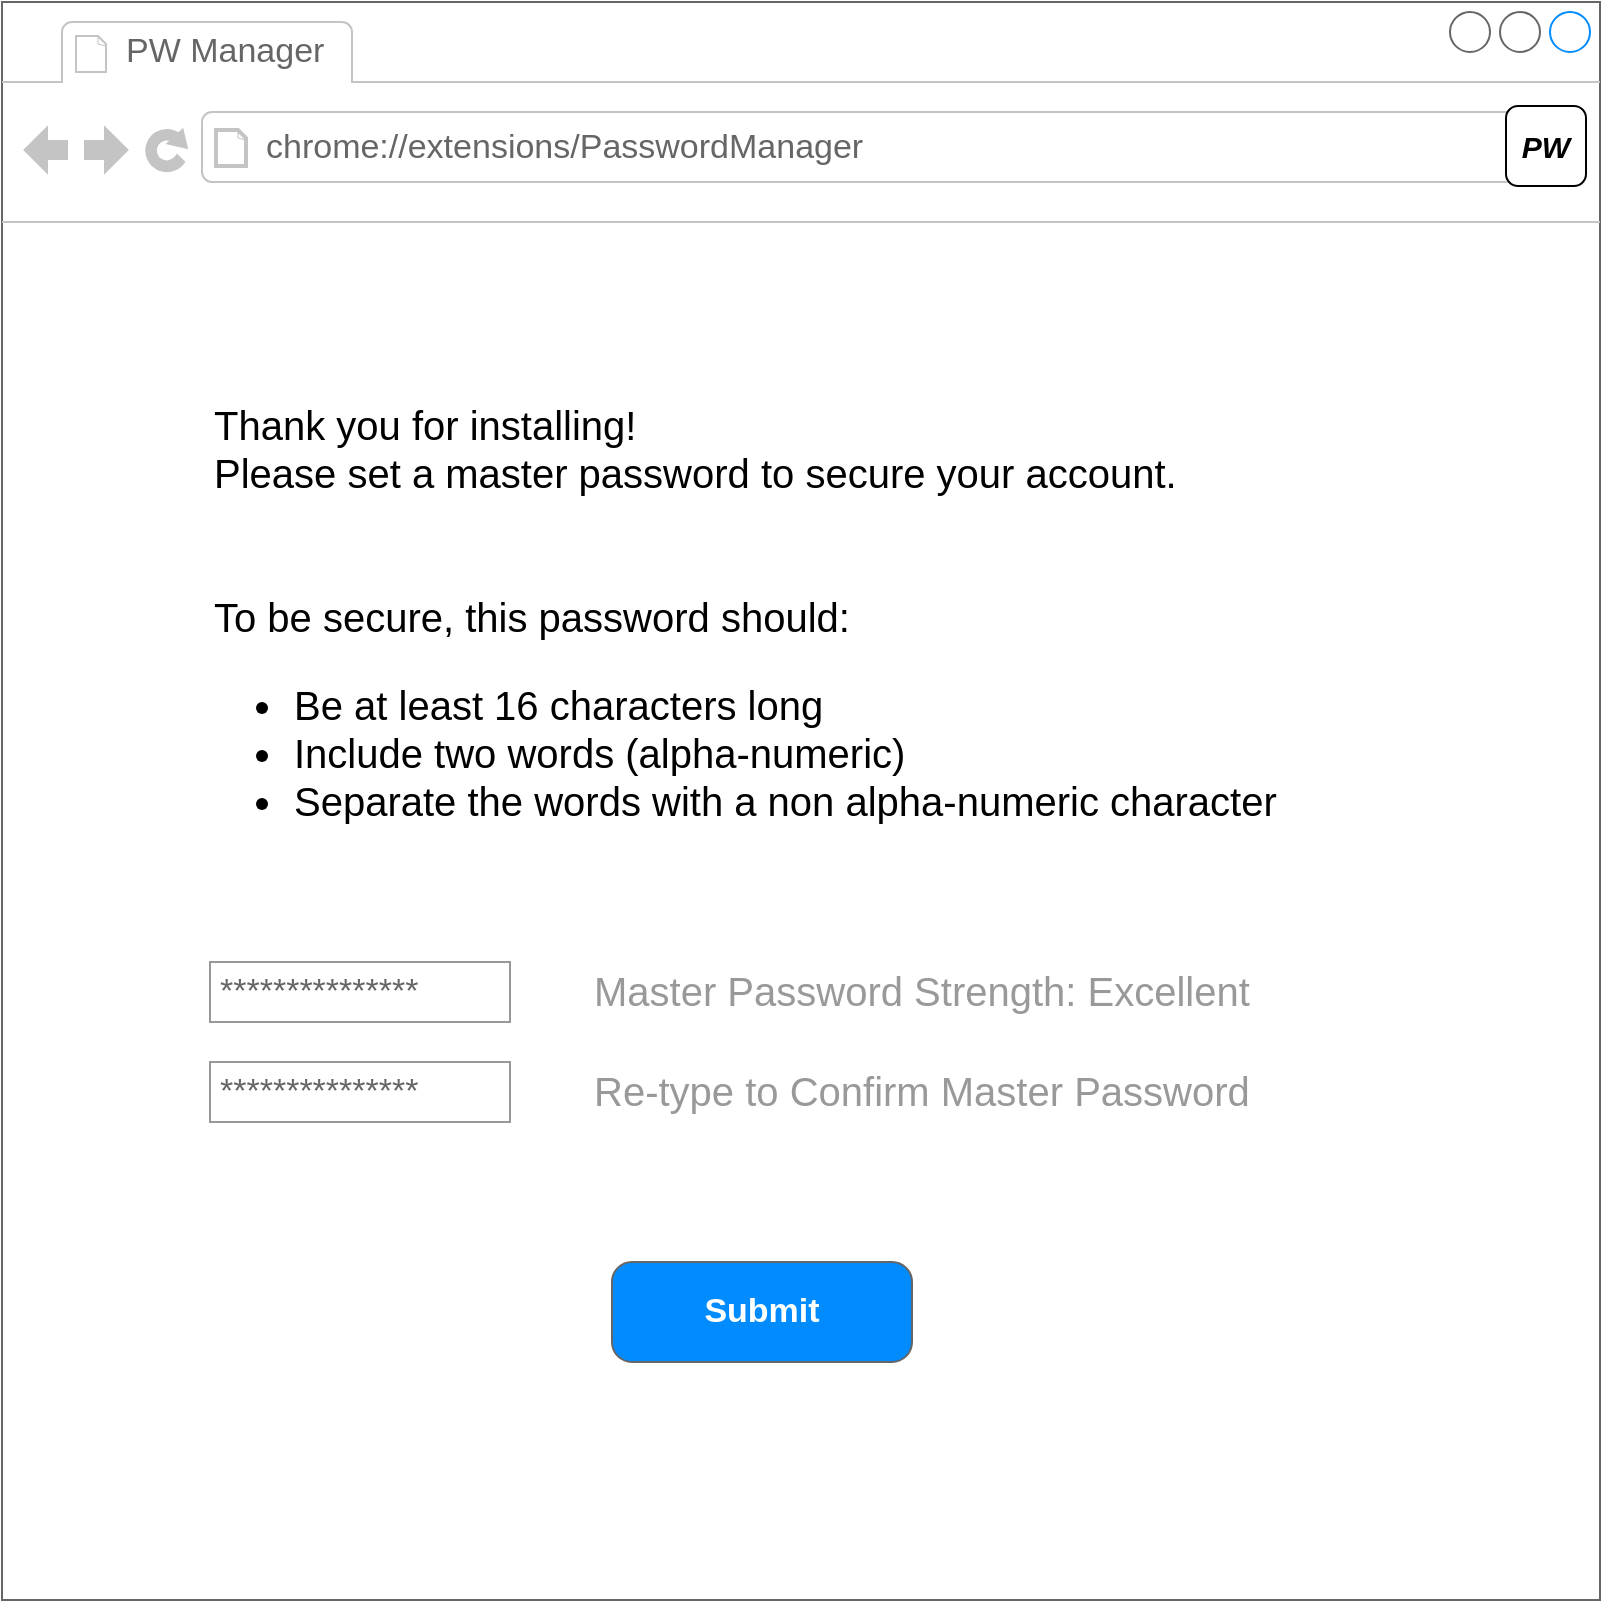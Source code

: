<mxfile version="12.1.1" type="google" pages="3"><diagram id="Dqh8MbaD-5CA5BLXNFEf" name="MasterPWEntry"><mxGraphModel dx="1355" dy="753" grid="1" gridSize="10" guides="1" tooltips="1" connect="1" arrows="1" fold="1" page="1" pageScale="1" pageWidth="800" pageHeight="800" math="0" shadow="0"><root><mxCell id="0"/><mxCell id="1" parent="0"/><mxCell id="EeE7V8Tcp4ZtYKF28UwV-1" value="" style="strokeWidth=1;shadow=0;dashed=0;align=center;html=1;shape=mxgraph.mockup.containers.browserWindow;rSize=0;fillColor=#ffffff;strokeColor=#666666;strokeColor2=#008cff;strokeColor3=#c4c4c4;mainText=,;recursiveResize=0;movable=1;resizable=1;rotatable=1;deletable=1;editable=1;connectable=1;" parent="1" vertex="1"><mxGeometry width="799" height="799" as="geometry"/></mxCell><mxCell id="EeE7V8Tcp4ZtYKF28UwV-2" value="PW Manager" style="strokeWidth=1;shadow=0;dashed=0;align=center;html=1;shape=mxgraph.mockup.containers.anchor;fontSize=17;fontColor=#666666;align=left;" parent="EeE7V8Tcp4ZtYKF28UwV-1" vertex="1"><mxGeometry x="60" y="12" width="110" height="26" as="geometry"/></mxCell><mxCell id="EeE7V8Tcp4ZtYKF28UwV-3" value="chrome://extensions/PasswordManager" style="strokeWidth=1;shadow=0;dashed=0;align=center;html=1;shape=mxgraph.mockup.containers.anchor;rSize=0;fontSize=17;fontColor=#666666;align=left;" parent="EeE7V8Tcp4ZtYKF28UwV-1" vertex="1"><mxGeometry x="130" y="60" width="250" height="26" as="geometry"/></mxCell><mxCell id="pi02jni7WT9DNJgGGHc1-2" value="&lt;div style=&quot;font-size: 20px&quot; align=&quot;left&quot;&gt;Thank you for installing!&lt;/div&gt;&lt;div style=&quot;font-size: 20px&quot; align=&quot;left&quot;&gt;Please set a master password to secure your account.&lt;/div&gt;&lt;div&gt;&lt;br&gt;&lt;/div&gt;&lt;div&gt;&lt;br&gt;&lt;/div&gt;&lt;div&gt;&lt;div&gt;To be secure, this password should:&lt;/div&gt;&lt;div&gt;&lt;ul&gt;&lt;li&gt;Be at least 16 characters long&lt;/li&gt;&lt;li&gt;Include two words (alpha-numeric)&lt;br&gt;&lt;/li&gt;&lt;li&gt;Separate the words with a non alpha-numeric character&lt;br&gt;&lt;/li&gt;&lt;/ul&gt;&lt;/div&gt;&lt;/div&gt;" style="text;html=1;strokeColor=none;fillColor=none;align=left;verticalAlign=middle;whiteSpace=wrap;rounded=0;fontSize=20;" parent="EeE7V8Tcp4ZtYKF28UwV-1" vertex="1"><mxGeometry x="104" y="190" width="590" height="250" as="geometry"/></mxCell><mxCell id="pi02jni7WT9DNJgGGHc1-6" value="***************" style="strokeWidth=1;shadow=0;dashed=0;align=center;html=1;shape=mxgraph.mockup.forms.pwField;strokeColor=#999999;mainText=;align=left;fillColor=#ffffff;fontColor=#666666;fontSize=17;spacingLeft=3;" parent="EeE7V8Tcp4ZtYKF28UwV-1" vertex="1"><mxGeometry x="104" y="480" width="150" height="30" as="geometry"/></mxCell><mxCell id="pi02jni7WT9DNJgGGHc1-7" value="***************" style="strokeWidth=1;shadow=0;dashed=0;align=center;html=1;shape=mxgraph.mockup.forms.pwField;strokeColor=#999999;mainText=;align=left;fillColor=#ffffff;fontColor=#666666;fontSize=17;spacingLeft=3;" parent="EeE7V8Tcp4ZtYKF28UwV-1" vertex="1"><mxGeometry x="104" y="530" width="150" height="30" as="geometry"/></mxCell><mxCell id="pi02jni7WT9DNJgGGHc1-8" value="&lt;font color=&quot;#999999&quot;&gt;Master Password Strength: Excellent&lt;br&gt;&lt;/font&gt;" style="text;html=1;resizable=0;points=[];autosize=1;align=left;verticalAlign=top;spacingTop=-4;fontSize=20;" parent="EeE7V8Tcp4ZtYKF28UwV-1" vertex="1"><mxGeometry x="294" y="480" width="340" height="30" as="geometry"/></mxCell><mxCell id="pi02jni7WT9DNJgGGHc1-9" value="&lt;font color=&quot;#999999&quot;&gt;Re-type to Confirm Master Password&lt;br&gt;&lt;/font&gt;" style="text;html=1;resizable=0;points=[];autosize=1;align=left;verticalAlign=top;spacingTop=-4;fontSize=20;" parent="EeE7V8Tcp4ZtYKF28UwV-1" vertex="1"><mxGeometry x="294" y="530" width="340" height="30" as="geometry"/></mxCell><mxCell id="pi02jni7WT9DNJgGGHc1-10" value="Submit" style="strokeWidth=1;shadow=0;dashed=0;align=center;html=1;shape=mxgraph.mockup.buttons.button;strokeColor=#666666;fontColor=#ffffff;mainText=;buttonStyle=round;fontSize=17;fontStyle=1;fillColor=#008cff;whiteSpace=wrap;" parent="EeE7V8Tcp4ZtYKF28UwV-1" vertex="1"><mxGeometry x="305" y="630" width="150" height="50" as="geometry"/></mxCell><mxCell id="pi02jni7WT9DNJgGGHc1-1" value="&lt;font style=&quot;font-size: 15px;&quot;&gt;&lt;i style=&quot;font-size: 15px;&quot;&gt;&lt;b style=&quot;font-size: 15px;&quot;&gt;PW&lt;/b&gt;&lt;/i&gt;&lt;/font&gt;" style="rounded=1;whiteSpace=wrap;html=1;labelPosition=center;verticalLabelPosition=middle;align=center;verticalAlign=middle;fontSize=15;" parent="1" vertex="1"><mxGeometry x="752" y="52" width="40" height="40" as="geometry"/></mxCell></root></mxGraphModel></diagram><diagram name="WeakPW" id="yVLTDCjdqjNAnI58JseK"><mxGraphModel dx="1355" dy="753" grid="1" gridSize="10" guides="1" tooltips="1" connect="1" arrows="1" fold="1" page="1" pageScale="1" pageWidth="800" pageHeight="800" math="0" shadow="0"><root><mxCell id="-V9_Ksyb39d786wIM8D2-0"/><mxCell id="-V9_Ksyb39d786wIM8D2-1" parent="-V9_Ksyb39d786wIM8D2-0"/><mxCell id="-V9_Ksyb39d786wIM8D2-2" value="" style="strokeWidth=1;shadow=0;dashed=0;align=center;html=1;shape=mxgraph.mockup.containers.browserWindow;rSize=0;fillColor=#ffffff;strokeColor=#666666;strokeColor2=#008cff;strokeColor3=#c4c4c4;mainText=,;recursiveResize=0;movable=0;resizable=0;rotatable=0;deletable=0;editable=0;connectable=0;" parent="-V9_Ksyb39d786wIM8D2-1" vertex="1"><mxGeometry width="799" height="799" as="geometry"/></mxCell><mxCell id="-V9_Ksyb39d786wIM8D2-3" value="PW Manager" style="strokeWidth=1;shadow=0;dashed=0;align=center;html=1;shape=mxgraph.mockup.containers.anchor;fontSize=17;fontColor=#666666;align=left;" parent="-V9_Ksyb39d786wIM8D2-2" vertex="1"><mxGeometry x="60" y="12" width="110" height="26" as="geometry"/></mxCell><mxCell id="-V9_Ksyb39d786wIM8D2-4" value="chrome://extensions/PasswordManager" style="strokeWidth=1;shadow=0;dashed=0;align=center;html=1;shape=mxgraph.mockup.containers.anchor;rSize=0;fontSize=17;fontColor=#666666;align=left;" parent="-V9_Ksyb39d786wIM8D2-2" vertex="1"><mxGeometry x="130" y="60" width="250" height="26" as="geometry"/></mxCell><mxCell id="-V9_Ksyb39d786wIM8D2-5" value="&lt;div style=&quot;font-size: 20px&quot; align=&quot;left&quot;&gt;Thank you for installing!&lt;/div&gt;&lt;div style=&quot;font-size: 20px&quot; align=&quot;left&quot;&gt;Please set a master password to secure your account.&lt;/div&gt;&lt;div&gt;&lt;br&gt;&lt;/div&gt;&lt;div&gt;&lt;br&gt;&lt;/div&gt;&lt;div&gt;&lt;div&gt;To be secure, this password should:&lt;/div&gt;&lt;div&gt;&lt;ul&gt;&lt;li&gt;Be at least 16 characters long&lt;/li&gt;&lt;li&gt;Include two words (alpha-numeric)&lt;br&gt;&lt;/li&gt;&lt;li&gt;Separate the words with a non alpha-numeric character&lt;/li&gt;&lt;/ul&gt;&lt;/div&gt;&lt;/div&gt;" style="text;html=1;strokeColor=none;fillColor=none;align=left;verticalAlign=middle;whiteSpace=wrap;rounded=0;fontSize=20;" parent="-V9_Ksyb39d786wIM8D2-2" vertex="1"><mxGeometry x="104" y="190" width="590" height="250" as="geometry"/></mxCell><mxCell id="-V9_Ksyb39d786wIM8D2-6" value="***************" style="strokeWidth=1;shadow=0;dashed=0;align=center;html=1;shape=mxgraph.mockup.forms.pwField;strokeColor=#999999;mainText=;align=left;fillColor=#ffffff;fontColor=#666666;fontSize=17;spacingLeft=3;" parent="-V9_Ksyb39d786wIM8D2-2" vertex="1"><mxGeometry x="104" y="480" width="150" height="30" as="geometry"/></mxCell><mxCell id="-V9_Ksyb39d786wIM8D2-7" value="*****" style="strokeWidth=1;shadow=0;dashed=0;align=center;html=1;shape=mxgraph.mockup.forms.pwField;strokeColor=#999999;mainText=;align=left;fillColor=#ffffff;fontColor=#666666;fontSize=17;spacingLeft=3;" parent="-V9_Ksyb39d786wIM8D2-2" vertex="1"><mxGeometry x="104" y="530" width="150" height="30" as="geometry"/></mxCell><mxCell id="-V9_Ksyb39d786wIM8D2-8" value="&lt;font color=&quot;#999999&quot;&gt;Master Password Strength: Poor&lt;br&gt;&lt;/font&gt;" style="text;html=1;resizable=0;points=[];autosize=1;align=left;verticalAlign=top;spacingTop=-4;fontSize=20;" parent="-V9_Ksyb39d786wIM8D2-2" vertex="1"><mxGeometry x="294" y="480" width="300" height="30" as="geometry"/></mxCell><mxCell id="-V9_Ksyb39d786wIM8D2-9" value="&lt;div&gt;&lt;font color=&quot;#999999&quot;&gt;The password you have chosen is weak&lt;/font&gt;&lt;/div&gt;&lt;div&gt;&lt;font color=&quot;#999999&quot;&gt;and could be broken. Please choose another.&lt;br&gt;&lt;/font&gt;&lt;/div&gt;" style="text;html=1;resizable=0;points=[];autosize=1;align=left;verticalAlign=top;spacingTop=-4;fontSize=20;" parent="-V9_Ksyb39d786wIM8D2-2" vertex="1"><mxGeometry x="294" y="530" width="420" height="50" as="geometry"/></mxCell><mxCell id="-V9_Ksyb39d786wIM8D2-10" value="X" style="strokeWidth=1;shadow=0;dashed=0;align=center;html=1;shape=mxgraph.mockup.buttons.button;strokeColor=#666666;fontColor=#ffffff;mainText=;buttonStyle=round;fontSize=17;fontStyle=1;fillColor=#999999;whiteSpace=wrap;" parent="-V9_Ksyb39d786wIM8D2-2" vertex="1"><mxGeometry x="305" y="630" width="150" height="50" as="geometry"/></mxCell><mxCell id="-V9_Ksyb39d786wIM8D2-11" value="&lt;font style=&quot;font-size: 15px;&quot;&gt;&lt;i style=&quot;font-size: 15px;&quot;&gt;&lt;b style=&quot;font-size: 15px;&quot;&gt;PW&lt;/b&gt;&lt;/i&gt;&lt;/font&gt;" style="rounded=1;whiteSpace=wrap;html=1;labelPosition=center;verticalLabelPosition=middle;align=center;verticalAlign=middle;fontSize=15;" parent="-V9_Ksyb39d786wIM8D2-1" vertex="1"><mxGeometry x="752" y="52" width="40" height="40" as="geometry"/></mxCell></root></mxGraphModel></diagram><diagram name="ChangePW" id="xd1X_DkT2cRIuOsyD7O3"><mxGraphModel dx="1355" dy="753" grid="1" gridSize="10" guides="1" tooltips="1" connect="1" arrows="1" fold="1" page="1" pageScale="1" pageWidth="800" pageHeight="800" math="0" shadow="0"><root><mxCell id="JxhBj56O5aKFcQT8S25Q-0"/><mxCell id="JxhBj56O5aKFcQT8S25Q-1" parent="JxhBj56O5aKFcQT8S25Q-0"/><mxCell id="JxhBj56O5aKFcQT8S25Q-2" value="" style="strokeWidth=1;shadow=0;dashed=0;align=center;html=1;shape=mxgraph.mockup.containers.browserWindow;rSize=0;fillColor=#ffffff;strokeColor=#666666;strokeColor2=#008cff;strokeColor3=#c4c4c4;mainText=,;recursiveResize=0;movable=0;resizable=0;rotatable=0;deletable=0;editable=0;connectable=0;" vertex="1" parent="JxhBj56O5aKFcQT8S25Q-1"><mxGeometry width="799" height="799" as="geometry"/></mxCell><mxCell id="JxhBj56O5aKFcQT8S25Q-3" value="PW Manager" style="strokeWidth=1;shadow=0;dashed=0;align=center;html=1;shape=mxgraph.mockup.containers.anchor;fontSize=17;fontColor=#666666;align=left;" vertex="1" parent="JxhBj56O5aKFcQT8S25Q-2"><mxGeometry x="60" y="12" width="110" height="26" as="geometry"/></mxCell><mxCell id="JxhBj56O5aKFcQT8S25Q-4" value="chrome://extensions/PasswordManager/Modify" style="strokeWidth=1;shadow=0;dashed=0;align=center;html=1;shape=mxgraph.mockup.containers.anchor;rSize=0;fontSize=17;fontColor=#666666;align=left;" vertex="1" parent="JxhBj56O5aKFcQT8S25Q-2"><mxGeometry x="130" y="60" width="250" height="26" as="geometry"/></mxCell><mxCell id="JxhBj56O5aKFcQT8S25Q-5" value="Manually Alter Stored Passwords" style="text;html=1;strokeColor=none;fillColor=none;align=left;verticalAlign=middle;whiteSpace=wrap;rounded=0;fontSize=20;" vertex="1" parent="JxhBj56O5aKFcQT8S25Q-2"><mxGeometry x="104" y="190" width="590" height="50" as="geometry"/></mxCell><mxCell id="JxhBj56O5aKFcQT8S25Q-6" value="***************" style="strokeWidth=1;shadow=0;dashed=0;align=center;html=1;shape=mxgraph.mockup.forms.pwField;strokeColor=#999999;mainText=;align=left;fillColor=#ffffff;fontColor=#666666;fontSize=17;spacingLeft=3;" vertex="1" parent="JxhBj56O5aKFcQT8S25Q-2"><mxGeometry x="294" y="280" width="150" height="30" as="geometry"/></mxCell><mxCell id="JxhBj56O5aKFcQT8S25Q-7" value="alice.bob@dal.ca" style="strokeWidth=1;shadow=0;dashed=0;align=center;html=1;shape=mxgraph.mockup.forms.pwField;strokeColor=#999999;mainText=;align=left;fillColor=#ffffff;fontColor=#666666;fontSize=14;spacingLeft=3;" vertex="1" parent="JxhBj56O5aKFcQT8S25Q-2"><mxGeometry x="104" y="280" width="150" height="30" as="geometry"/></mxCell><mxCell id="JxhBj56O5aKFcQT8S25Q-8" value="Social.media" style="text;html=1;resizable=0;points=[];autosize=1;align=left;verticalAlign=top;spacingTop=-4;fontSize=14;fontColor=#999999;" vertex="1" parent="JxhBj56O5aKFcQT8S25Q-2"><mxGeometry x="104" y="250" width="100" height="20" as="geometry"/></mxCell><mxCell id="JxhBj56O5aKFcQT8S25Q-12" value="***************" style="strokeWidth=1;shadow=0;dashed=0;align=center;html=1;shape=mxgraph.mockup.forms.pwField;strokeColor=#999999;mainText=;align=left;fillColor=#ffffff;fontColor=#666666;fontSize=17;spacingLeft=3;" vertex="1" parent="JxhBj56O5aKFcQT8S25Q-2"><mxGeometry x="294" y="330" width="150" height="30" as="geometry"/></mxCell><mxCell id="JxhBj56O5aKFcQT8S25Q-13" value="alice.b@gmail.com" style="strokeWidth=1;shadow=0;dashed=0;align=center;html=1;shape=mxgraph.mockup.forms.pwField;strokeColor=#999999;mainText=;align=left;fillColor=#ffffff;fontColor=#666666;fontSize=14;spacingLeft=3;" vertex="1" parent="JxhBj56O5aKFcQT8S25Q-2"><mxGeometry x="104" y="330" width="150" height="30" as="geometry"/></mxCell><mxCell id="JxhBj56O5aKFcQT8S25Q-14" value="***************" style="strokeWidth=1;shadow=0;dashed=0;align=center;html=1;shape=mxgraph.mockup.forms.pwField;strokeColor=#999999;mainText=;align=left;fillColor=#ffffff;fontColor=#666666;fontSize=17;spacingLeft=3;" vertex="1" parent="JxhBj56O5aKFcQT8S25Q-2"><mxGeometry x="294" y="380" width="150" height="30" as="geometry"/></mxCell><mxCell id="JxhBj56O5aKFcQT8S25Q-15" value="alice_bob@hotmail.co" style="strokeWidth=1;shadow=0;dashed=0;align=center;html=1;shape=mxgraph.mockup.forms.pwField;strokeColor=#999999;mainText=;align=left;fillColor=#ffffff;fontColor=#666666;fontSize=14;spacingLeft=3;" vertex="1" parent="JxhBj56O5aKFcQT8S25Q-2"><mxGeometry x="104" y="380" width="150" height="30" as="geometry"/></mxCell><mxCell id="H-HvU9oAYjPCUJnoVxCq-2" value="***************" style="strokeWidth=1;shadow=0;dashed=0;align=center;html=1;shape=mxgraph.mockup.forms.pwField;strokeColor=#999999;mainText=;align=left;fillColor=#ffffff;fontColor=#666666;fontSize=17;spacingLeft=3;" vertex="1" parent="JxhBj56O5aKFcQT8S25Q-2"><mxGeometry x="294" y="450" width="150" height="30" as="geometry"/></mxCell><mxCell id="H-HvU9oAYjPCUJnoVxCq-3" value="alice.bob@dal.ca" style="strokeWidth=1;shadow=0;dashed=0;align=center;html=1;shape=mxgraph.mockup.forms.pwField;strokeColor=#999999;mainText=;align=left;fillColor=#ffffff;fontColor=#666666;fontSize=14;spacingLeft=3;" vertex="1" parent="JxhBj56O5aKFcQT8S25Q-2"><mxGeometry x="104" y="450" width="150" height="30" as="geometry"/></mxCell><mxCell id="H-HvU9oAYjPCUJnoVxCq-4" value="Dal.ca" style="text;html=1;resizable=0;points=[];autosize=1;align=left;verticalAlign=top;spacingTop=-4;fontSize=14;fontColor=#999999;" vertex="1" parent="JxhBj56O5aKFcQT8S25Q-2"><mxGeometry x="104" y="420" width="60" height="20" as="geometry"/></mxCell><mxCell id="H-HvU9oAYjPCUJnoVxCq-5" value="***************" style="strokeWidth=1;shadow=0;dashed=0;align=center;html=1;shape=mxgraph.mockup.forms.pwField;strokeColor=#999999;mainText=;align=left;fillColor=#ffffff;fontColor=#666666;fontSize=17;spacingLeft=3;" vertex="1" parent="JxhBj56O5aKFcQT8S25Q-2"><mxGeometry x="294" y="520" width="150" height="30" as="geometry"/></mxCell><mxCell id="H-HvU9oAYjPCUJnoVxCq-6" value="alice.bob@dal.ca" style="strokeWidth=1;shadow=0;dashed=0;align=center;html=1;shape=mxgraph.mockup.forms.pwField;strokeColor=#999999;mainText=;align=left;fillColor=#ffffff;fontColor=#666666;fontSize=14;spacingLeft=3;" vertex="1" parent="JxhBj56O5aKFcQT8S25Q-2"><mxGeometry x="104" y="520" width="150" height="30" as="geometry"/></mxCell><mxCell id="H-HvU9oAYjPCUJnoVxCq-7" value="Brightspace.com" style="text;html=1;resizable=0;points=[];autosize=1;align=left;verticalAlign=top;spacingTop=-4;fontSize=14;fontColor=#999999;" vertex="1" parent="JxhBj56O5aKFcQT8S25Q-2"><mxGeometry x="104" y="490" width="120" height="20" as="geometry"/></mxCell><mxCell id="H-HvU9oAYjPCUJnoVxCq-8" value="Options" style="strokeWidth=1;shadow=0;dashed=0;align=center;html=1;shape=mxgraph.mockup.buttons.button;strokeColor=#666666;fontColor=#ffffff;mainText=;buttonStyle=round;fontSize=17;fontStyle=1;fillColor=#999999;whiteSpace=wrap;" vertex="1" parent="JxhBj56O5aKFcQT8S25Q-2"><mxGeometry x="484" y="280" width="110" height="30" as="geometry"/></mxCell><mxCell id="H-HvU9oAYjPCUJnoVxCq-9" value="Options" style="strokeWidth=1;shadow=0;dashed=0;align=center;html=1;shape=mxgraph.mockup.buttons.button;strokeColor=#666666;fontColor=#ffffff;mainText=;buttonStyle=round;fontSize=17;fontStyle=1;fillColor=#999999;whiteSpace=wrap;" vertex="1" parent="JxhBj56O5aKFcQT8S25Q-2"><mxGeometry x="484" y="330" width="110" height="30" as="geometry"/></mxCell><mxCell id="H-HvU9oAYjPCUJnoVxCq-10" value="Options" style="strokeWidth=1;shadow=0;dashed=0;align=center;html=1;shape=mxgraph.mockup.buttons.button;strokeColor=#666666;fontColor=#ffffff;mainText=;buttonStyle=round;fontSize=17;fontStyle=1;fillColor=#999999;whiteSpace=wrap;" vertex="1" parent="JxhBj56O5aKFcQT8S25Q-2"><mxGeometry x="484" y="380" width="110" height="30" as="geometry"/></mxCell><mxCell id="H-HvU9oAYjPCUJnoVxCq-11" value="Options" style="strokeWidth=1;shadow=0;dashed=0;align=center;html=1;shape=mxgraph.mockup.buttons.button;strokeColor=#666666;fontColor=#ffffff;mainText=;buttonStyle=round;fontSize=17;fontStyle=1;fillColor=#999999;whiteSpace=wrap;" vertex="1" parent="JxhBj56O5aKFcQT8S25Q-2"><mxGeometry x="484" y="450" width="110" height="30" as="geometry"/></mxCell><mxCell id="H-HvU9oAYjPCUJnoVxCq-12" value="Options" style="strokeWidth=1;shadow=0;dashed=0;align=center;html=1;shape=mxgraph.mockup.buttons.button;strokeColor=#666666;fontColor=#ffffff;mainText=;buttonStyle=round;fontSize=17;fontStyle=1;fillColor=#999999;whiteSpace=wrap;" vertex="1" parent="JxhBj56O5aKFcQT8S25Q-2"><mxGeometry x="484" y="520" width="110" height="30" as="geometry"/></mxCell><mxCell id="JxhBj56O5aKFcQT8S25Q-11" value="&lt;font style=&quot;font-size: 15px;&quot;&gt;&lt;i style=&quot;font-size: 15px;&quot;&gt;&lt;b style=&quot;font-size: 15px;&quot;&gt;PW&lt;/b&gt;&lt;/i&gt;&lt;/font&gt;" style="rounded=1;whiteSpace=wrap;html=1;labelPosition=center;verticalLabelPosition=middle;align=center;verticalAlign=middle;fontSize=15;" vertex="1" parent="JxhBj56O5aKFcQT8S25Q-1"><mxGeometry x="752" y="52" width="40" height="40" as="geometry"/></mxCell><mxCell id="H-HvU9oAYjPCUJnoVxCq-1" value="Submit" style="strokeWidth=1;shadow=0;dashed=0;align=center;html=1;shape=mxgraph.mockup.buttons.button;strokeColor=#666666;fontColor=#ffffff;mainText=;buttonStyle=round;fontSize=17;fontStyle=1;fillColor=#008cff;whiteSpace=wrap;" vertex="1" parent="JxhBj56O5aKFcQT8S25Q-1"><mxGeometry x="305" y="630" width="150" height="50" as="geometry"/></mxCell></root></mxGraphModel></diagram></mxfile>
